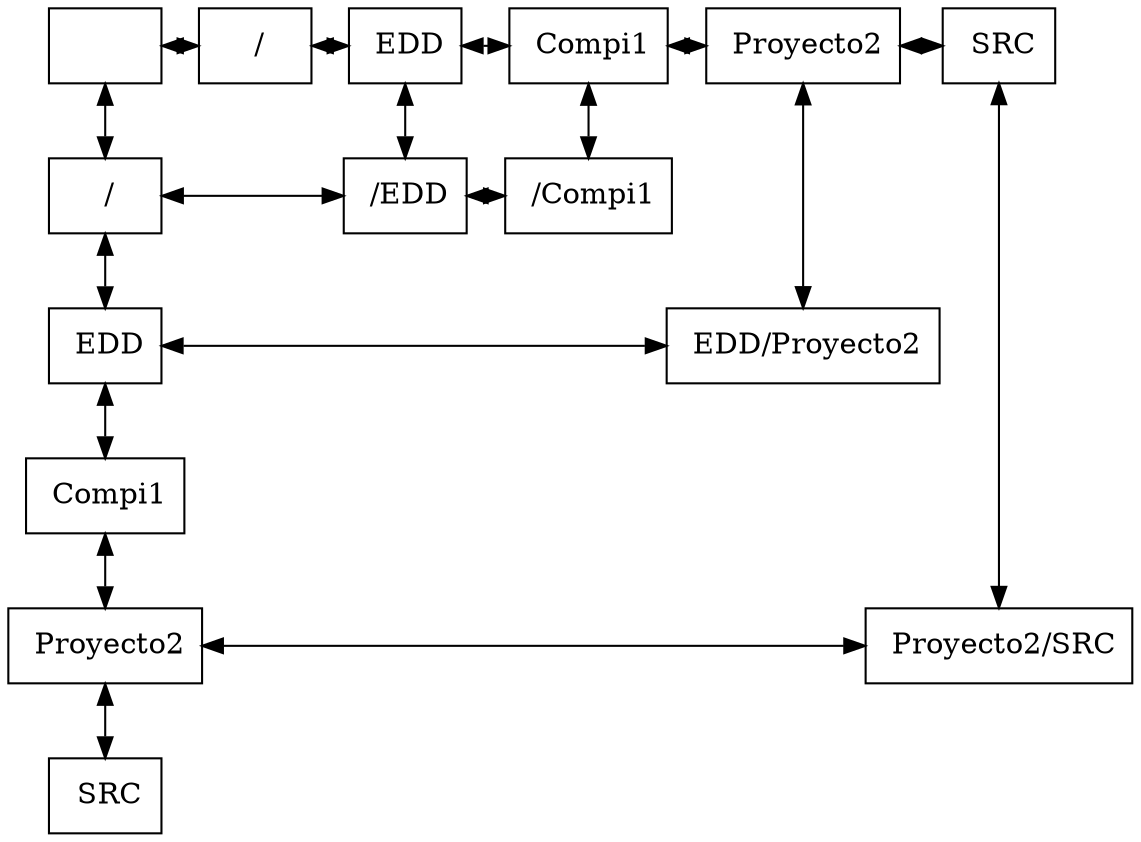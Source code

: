digraph guia{ 
 node[shape=box] 
 rankdir=UD; 
 {rank=min; 
nodo00[label="" ,rankdir=LR, group=0]; 
nodo10[label="/" ,rankdir=LR, group=1]; 
nodo20[label="EDD" ,rankdir=LR, group=2]; 
nodo30[label="Compi1" ,rankdir=LR, group=3]; 
nodo40[label="Proyecto2" ,rankdir=LR, group=4]; 
nodo50[label="SRC" ,rankdir=LR, group=5]; 
} 
{rank=same; 
nodo00[label=" " , group=0]; 
nodo10[label=" /" , group=1]; 
nodo20[label=" EDD" , group=2]; 
nodo30[label=" Compi1" , group=3]; 
nodo40[label=" Proyecto2" , group=4]; 
nodo50[label=" SRC" , group=5]; 
} 
{rank=same; 
nodo01[label=" /" , group=0]; 
nodo21[label=" /EDD" , group=2]; 
nodo31[label=" /Compi1" , group=3]; 
} 
{rank=same; 
nodo02[label=" EDD" , group=0]; 
nodo42[label=" EDD/Proyecto2" , group=4]; 
} 
{rank=same; 
nodo03[label=" Compi1" , group=0]; 
} 
{rank=same; 
nodo04[label=" Proyecto2" , group=0]; 
nodo54[label=" Proyecto2/SRC" , group=5]; 
} 
{rank=same; 
nodo05[label=" SRC" , group=0]; 
} 
nodo00 -> nodo10[dir=both]; 
nodo10 -> nodo20[dir=both]; 
nodo20 -> nodo30[dir=both]; 
nodo30 -> nodo40[dir=both]; 
nodo40 -> nodo50[dir=both]; 
nodo01 -> nodo21[dir=both]; 
nodo21 -> nodo31[dir=both]; 
nodo02 -> nodo42[dir=both]; 
nodo04 -> nodo54[dir=both]; 
nodo00 -> nodo01[dir=both]; 
nodo01 -> nodo02[dir=both]; 
nodo02 -> nodo03[dir=both]; 
nodo03 -> nodo04[dir=both]; 
nodo04 -> nodo05[dir=both]; 
nodo20 -> nodo21[dir=both]; 
nodo30 -> nodo31[dir=both]; 
nodo40 -> nodo42[dir=both]; 
nodo50 -> nodo54[dir=both]; 
} 
